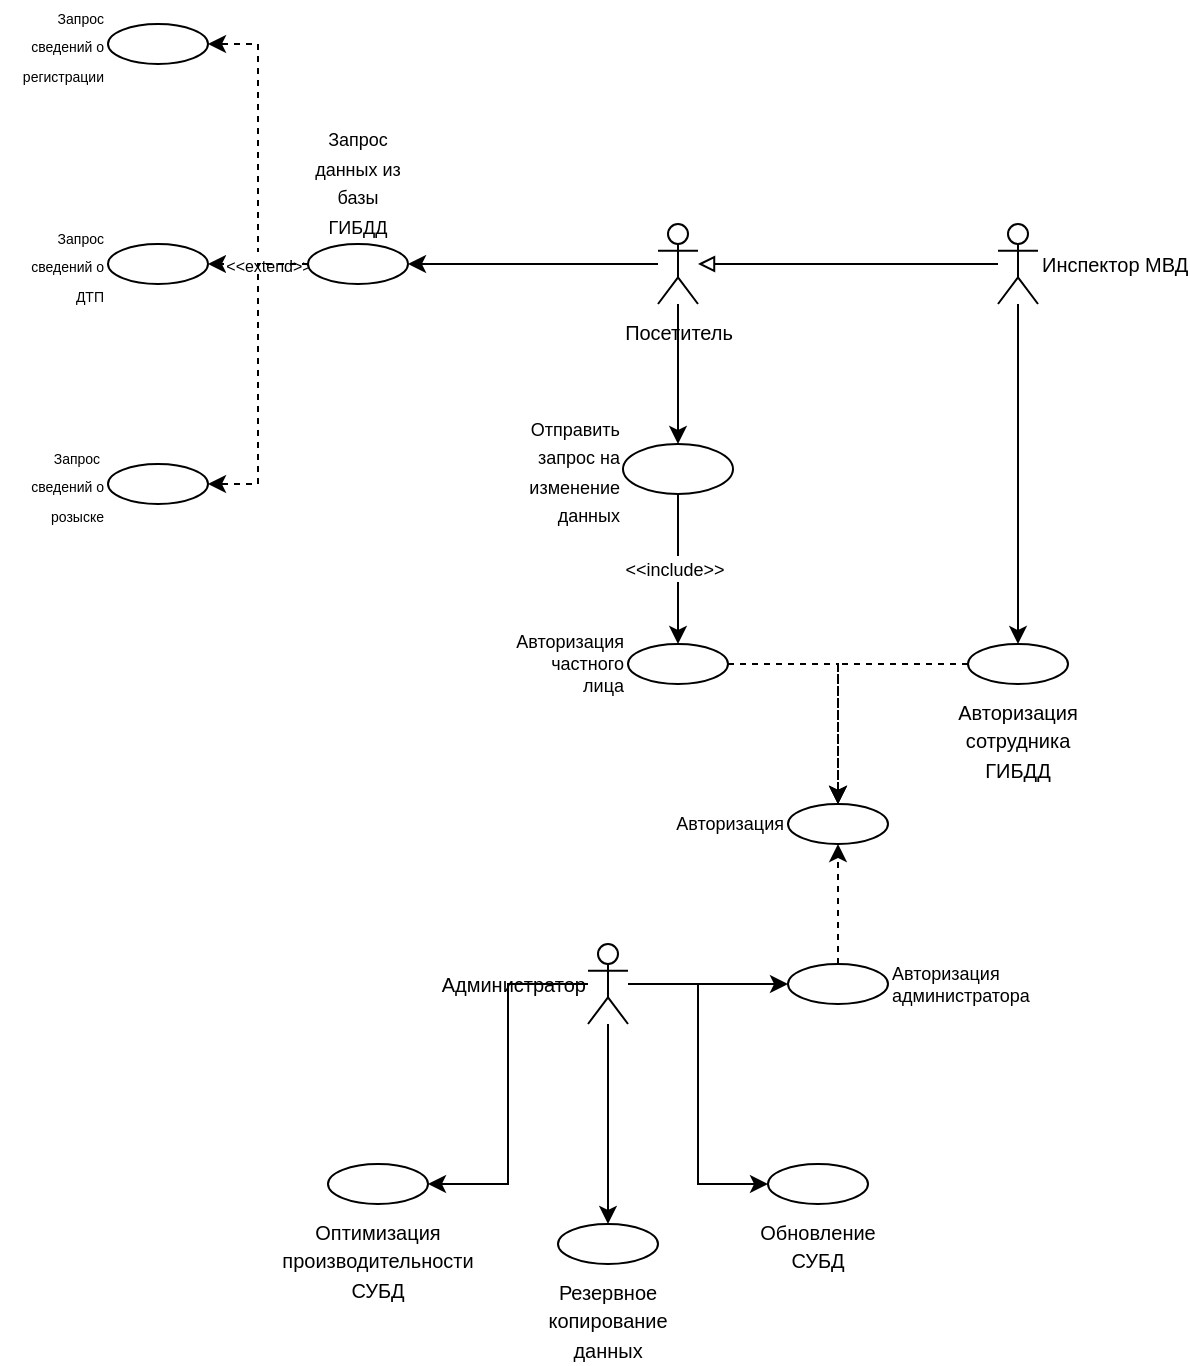 <mxfile version="24.7.12">
  <diagram name="Страница — 1" id="hDQKMBxuKBG5lj5dk2z1">
    <mxGraphModel dx="913" dy="461" grid="1" gridSize="10" guides="1" tooltips="1" connect="1" arrows="1" fold="1" page="1" pageScale="1" pageWidth="827" pageHeight="1169" math="0" shadow="0">
      <root>
        <mxCell id="0" />
        <mxCell id="1" parent="0" />
        <mxCell id="RwbIdz6LGd90N_nzUWjb-36" value="" style="edgeStyle=orthogonalEdgeStyle;rounded=0;orthogonalLoop=1;jettySize=auto;html=1;" edge="1" parent="1" source="RwbIdz6LGd90N_nzUWjb-2" target="RwbIdz6LGd90N_nzUWjb-17">
          <mxGeometry relative="1" as="geometry" />
        </mxCell>
        <mxCell id="RwbIdz6LGd90N_nzUWjb-56" value="" style="edgeStyle=orthogonalEdgeStyle;rounded=0;orthogonalLoop=1;jettySize=auto;html=1;strokeWidth=1;endArrow=block;endFill=0;" edge="1" parent="1" source="RwbIdz6LGd90N_nzUWjb-2" target="RwbIdz6LGd90N_nzUWjb-3">
          <mxGeometry relative="1" as="geometry" />
        </mxCell>
        <mxCell id="RwbIdz6LGd90N_nzUWjb-2" value="&lt;font style=&quot;font-size: 10px;&quot;&gt;Инспектор МВД&lt;/font&gt;" style="shape=umlActor;verticalLabelPosition=middle;verticalAlign=middle;html=1;outlineConnect=0;labelPosition=right;align=left;" vertex="1" parent="1">
          <mxGeometry x="645" y="410" width="20" height="40" as="geometry" />
        </mxCell>
        <mxCell id="RwbIdz6LGd90N_nzUWjb-42" value="" style="edgeStyle=orthogonalEdgeStyle;rounded=0;orthogonalLoop=1;jettySize=auto;html=1;" edge="1" parent="1" source="RwbIdz6LGd90N_nzUWjb-3" target="RwbIdz6LGd90N_nzUWjb-23">
          <mxGeometry relative="1" as="geometry" />
        </mxCell>
        <mxCell id="RwbIdz6LGd90N_nzUWjb-66" value="" style="edgeStyle=orthogonalEdgeStyle;rounded=0;orthogonalLoop=1;jettySize=auto;html=1;" edge="1" parent="1" source="RwbIdz6LGd90N_nzUWjb-3" target="RwbIdz6LGd90N_nzUWjb-65">
          <mxGeometry relative="1" as="geometry" />
        </mxCell>
        <mxCell id="RwbIdz6LGd90N_nzUWjb-3" value="&lt;font style=&quot;font-size: 10px;&quot;&gt;Посетитель&lt;/font&gt;" style="shape=umlActor;verticalLabelPosition=bottom;verticalAlign=top;html=1;outlineConnect=0;" vertex="1" parent="1">
          <mxGeometry x="475" y="410" width="20" height="40" as="geometry" />
        </mxCell>
        <mxCell id="RwbIdz6LGd90N_nzUWjb-81" value="" style="edgeStyle=orthogonalEdgeStyle;rounded=0;orthogonalLoop=1;jettySize=auto;html=1;" edge="1" parent="1" source="RwbIdz6LGd90N_nzUWjb-5" target="RwbIdz6LGd90N_nzUWjb-79">
          <mxGeometry relative="1" as="geometry" />
        </mxCell>
        <mxCell id="RwbIdz6LGd90N_nzUWjb-87" value="" style="edgeStyle=orthogonalEdgeStyle;rounded=0;orthogonalLoop=1;jettySize=auto;html=1;" edge="1" parent="1" source="RwbIdz6LGd90N_nzUWjb-5" target="RwbIdz6LGd90N_nzUWjb-84">
          <mxGeometry relative="1" as="geometry" />
        </mxCell>
        <mxCell id="RwbIdz6LGd90N_nzUWjb-90" style="edgeStyle=orthogonalEdgeStyle;rounded=0;orthogonalLoop=1;jettySize=auto;html=1;entryX=1;entryY=0.5;entryDx=0;entryDy=0;" edge="1" parent="1" source="RwbIdz6LGd90N_nzUWjb-5" target="RwbIdz6LGd90N_nzUWjb-86">
          <mxGeometry relative="1" as="geometry" />
        </mxCell>
        <mxCell id="RwbIdz6LGd90N_nzUWjb-91" style="edgeStyle=orthogonalEdgeStyle;rounded=0;orthogonalLoop=1;jettySize=auto;html=1;entryX=0;entryY=0.5;entryDx=0;entryDy=0;" edge="1" parent="1" source="RwbIdz6LGd90N_nzUWjb-5" target="RwbIdz6LGd90N_nzUWjb-85">
          <mxGeometry relative="1" as="geometry" />
        </mxCell>
        <mxCell id="RwbIdz6LGd90N_nzUWjb-5" value="&lt;font style=&quot;font-size: 10px;&quot;&gt;Администратор&lt;/font&gt;" style="shape=umlActor;verticalLabelPosition=middle;verticalAlign=middle;html=1;outlineConnect=0;labelPosition=left;align=right;" vertex="1" parent="1">
          <mxGeometry x="440" y="770" width="20" height="40" as="geometry" />
        </mxCell>
        <mxCell id="RwbIdz6LGd90N_nzUWjb-16" value="&lt;font style=&quot;font-size: 9px;&quot;&gt;Авторизация&lt;/font&gt;" style="ellipse;whiteSpace=wrap;html=1;labelPosition=left;verticalLabelPosition=middle;align=right;verticalAlign=middle;fontSize=9;labelBorderColor=none;" vertex="1" parent="1">
          <mxGeometry x="540" y="700" width="50" height="20" as="geometry" />
        </mxCell>
        <mxCell id="RwbIdz6LGd90N_nzUWjb-26" value="" style="edgeStyle=orthogonalEdgeStyle;rounded=0;orthogonalLoop=1;jettySize=auto;html=1;dashed=1;" edge="1" parent="1" source="RwbIdz6LGd90N_nzUWjb-24" target="RwbIdz6LGd90N_nzUWjb-16">
          <mxGeometry relative="1" as="geometry" />
        </mxCell>
        <mxCell id="RwbIdz6LGd90N_nzUWjb-74" style="edgeStyle=orthogonalEdgeStyle;rounded=0;orthogonalLoop=1;jettySize=auto;html=1;exitX=0;exitY=0.5;exitDx=0;exitDy=0;entryX=0.5;entryY=0;entryDx=0;entryDy=0;dashed=1;" edge="1" parent="1" source="RwbIdz6LGd90N_nzUWjb-17" target="RwbIdz6LGd90N_nzUWjb-16">
          <mxGeometry relative="1" as="geometry" />
        </mxCell>
        <mxCell id="RwbIdz6LGd90N_nzUWjb-17" value="&lt;font style=&quot;font-size: 10px;&quot;&gt;Авторизация сотрудника ГИБДД&lt;/font&gt;" style="ellipse;whiteSpace=wrap;html=1;labelPosition=center;verticalLabelPosition=bottom;align=center;verticalAlign=top;" vertex="1" parent="1">
          <mxGeometry x="630" y="620" width="50" height="20" as="geometry" />
        </mxCell>
        <mxCell id="RwbIdz6LGd90N_nzUWjb-46" style="edgeStyle=orthogonalEdgeStyle;rounded=0;orthogonalLoop=1;jettySize=auto;html=1;exitX=0;exitY=0.5;exitDx=0;exitDy=0;entryX=1;entryY=0.5;entryDx=0;entryDy=0;dashed=1;" edge="1" parent="1" source="RwbIdz6LGd90N_nzUWjb-23" target="RwbIdz6LGd90N_nzUWjb-37">
          <mxGeometry relative="1" as="geometry" />
        </mxCell>
        <mxCell id="RwbIdz6LGd90N_nzUWjb-47" style="edgeStyle=orthogonalEdgeStyle;rounded=0;orthogonalLoop=1;jettySize=auto;html=1;entryX=1;entryY=0.5;entryDx=0;entryDy=0;dashed=1;" edge="1" parent="1" source="RwbIdz6LGd90N_nzUWjb-23" target="RwbIdz6LGd90N_nzUWjb-43">
          <mxGeometry relative="1" as="geometry" />
        </mxCell>
        <mxCell id="RwbIdz6LGd90N_nzUWjb-50" value="&lt;font style=&quot;font-size: 8px;&quot;&gt;&amp;lt;&amp;lt;extend&amp;gt;&amp;gt;&lt;/font&gt;" style="edgeLabel;html=1;align=center;verticalAlign=middle;resizable=0;points=[];" vertex="1" connectable="0" parent="RwbIdz6LGd90N_nzUWjb-47">
          <mxGeometry x="0.385" y="1" relative="1" as="geometry">
            <mxPoint x="14" y="-1" as="offset" />
          </mxGeometry>
        </mxCell>
        <mxCell id="RwbIdz6LGd90N_nzUWjb-49" style="edgeStyle=orthogonalEdgeStyle;rounded=0;orthogonalLoop=1;jettySize=auto;html=1;exitX=0;exitY=0.5;exitDx=0;exitDy=0;entryX=1;entryY=0.5;entryDx=0;entryDy=0;dashed=1;" edge="1" parent="1" source="RwbIdz6LGd90N_nzUWjb-23" target="RwbIdz6LGd90N_nzUWjb-45">
          <mxGeometry relative="1" as="geometry" />
        </mxCell>
        <mxCell id="RwbIdz6LGd90N_nzUWjb-23" value="&lt;font style=&quot;font-size: 9px;&quot;&gt;Запрос данных из базы ГИБДД&lt;/font&gt;" style="ellipse;whiteSpace=wrap;html=1;labelPosition=center;verticalLabelPosition=top;align=center;verticalAlign=bottom;" vertex="1" parent="1">
          <mxGeometry x="300" y="420" width="50" height="20" as="geometry" />
        </mxCell>
        <mxCell id="RwbIdz6LGd90N_nzUWjb-27" value="" style="edgeStyle=orthogonalEdgeStyle;rounded=0;orthogonalLoop=1;jettySize=auto;html=1;dashed=1;" edge="1" parent="1" source="RwbIdz6LGd90N_nzUWjb-24" target="RwbIdz6LGd90N_nzUWjb-16">
          <mxGeometry relative="1" as="geometry" />
        </mxCell>
        <mxCell id="RwbIdz6LGd90N_nzUWjb-37" value="&lt;font style=&quot;font-size: 7px;&quot;&gt;Запрос сведений о регистрации&lt;/font&gt;" style="ellipse;whiteSpace=wrap;html=1;labelPosition=left;verticalLabelPosition=middle;align=right;verticalAlign=middle;" vertex="1" parent="1">
          <mxGeometry x="200" y="310" width="50" height="20" as="geometry" />
        </mxCell>
        <mxCell id="RwbIdz6LGd90N_nzUWjb-43" value="&lt;font style=&quot;font-size: 7px;&quot;&gt;Запрос сведений о ДТП&lt;/font&gt;" style="ellipse;whiteSpace=wrap;html=1;labelPosition=left;verticalLabelPosition=middle;align=right;verticalAlign=middle;" vertex="1" parent="1">
          <mxGeometry x="200" y="420" width="50" height="20" as="geometry" />
        </mxCell>
        <mxCell id="RwbIdz6LGd90N_nzUWjb-45" value="&lt;font style=&quot;font-size: 7px;&quot;&gt;Запрос&amp;nbsp; сведений о розыске&lt;/font&gt;" style="ellipse;whiteSpace=wrap;html=1;labelPosition=left;verticalLabelPosition=middle;align=right;verticalAlign=middle;" vertex="1" parent="1">
          <mxGeometry x="200" y="530" width="50" height="20" as="geometry" />
        </mxCell>
        <mxCell id="RwbIdz6LGd90N_nzUWjb-71" value="" style="edgeStyle=orthogonalEdgeStyle;rounded=0;orthogonalLoop=1;jettySize=auto;html=1;" edge="1" parent="1" source="RwbIdz6LGd90N_nzUWjb-65" target="RwbIdz6LGd90N_nzUWjb-24">
          <mxGeometry relative="1" as="geometry" />
        </mxCell>
        <mxCell id="RwbIdz6LGd90N_nzUWjb-72" value="&lt;font style=&quot;font-size: 9px;&quot;&gt;&amp;lt;&amp;lt;include&amp;gt;&amp;gt;&lt;/font&gt;" style="edgeLabel;html=1;align=center;verticalAlign=middle;resizable=0;points=[];" vertex="1" connectable="0" parent="RwbIdz6LGd90N_nzUWjb-71">
          <mxGeometry x="-0.02" y="-2" relative="1" as="geometry">
            <mxPoint as="offset" />
          </mxGeometry>
        </mxCell>
        <mxCell id="RwbIdz6LGd90N_nzUWjb-65" value="&lt;font style=&quot;font-size: 9px;&quot;&gt;Отправить запрос на изменение данных&lt;/font&gt;" style="ellipse;whiteSpace=wrap;html=1;labelPosition=left;verticalLabelPosition=middle;align=right;verticalAlign=middle;" vertex="1" parent="1">
          <mxGeometry x="457.5" y="520" width="55" height="25" as="geometry" />
        </mxCell>
        <mxCell id="RwbIdz6LGd90N_nzUWjb-24" value="&lt;font style=&quot;font-size: 9px;&quot;&gt;Авторизация частного лица&lt;/font&gt;" style="ellipse;whiteSpace=wrap;html=1;labelPosition=left;verticalLabelPosition=middle;align=right;verticalAlign=middle;fontSize=9;" vertex="1" parent="1">
          <mxGeometry x="460" y="620" width="50" height="20" as="geometry" />
        </mxCell>
        <mxCell id="RwbIdz6LGd90N_nzUWjb-82" value="" style="edgeStyle=orthogonalEdgeStyle;rounded=0;orthogonalLoop=1;jettySize=auto;html=1;dashed=1;" edge="1" parent="1" source="RwbIdz6LGd90N_nzUWjb-79" target="RwbIdz6LGd90N_nzUWjb-16">
          <mxGeometry relative="1" as="geometry" />
        </mxCell>
        <mxCell id="RwbIdz6LGd90N_nzUWjb-79" value="&lt;font style=&quot;font-size: 9px;&quot;&gt;Авторизация администратора&lt;/font&gt;" style="ellipse;whiteSpace=wrap;html=1;labelPosition=right;verticalLabelPosition=middle;align=left;verticalAlign=middle;fontSize=9;" vertex="1" parent="1">
          <mxGeometry x="540" y="780" width="50" height="20" as="geometry" />
        </mxCell>
        <mxCell id="RwbIdz6LGd90N_nzUWjb-84" value="&lt;font style=&quot;font-size: 10px;&quot;&gt;Резервное копирование данных&lt;/font&gt;" style="ellipse;whiteSpace=wrap;html=1;labelPosition=center;verticalLabelPosition=bottom;align=center;verticalAlign=top;" vertex="1" parent="1">
          <mxGeometry x="425" y="910" width="50" height="20" as="geometry" />
        </mxCell>
        <mxCell id="RwbIdz6LGd90N_nzUWjb-85" value="&lt;span style=&quot;font-size: 10px;&quot;&gt;Обновление СУБД&lt;/span&gt;" style="ellipse;whiteSpace=wrap;html=1;labelPosition=center;verticalLabelPosition=bottom;align=center;verticalAlign=top;" vertex="1" parent="1">
          <mxGeometry x="530" y="880" width="50" height="20" as="geometry" />
        </mxCell>
        <mxCell id="RwbIdz6LGd90N_nzUWjb-86" value="&lt;span style=&quot;font-size: 10px;&quot;&gt;Оптимизация производительности СУБД&lt;/span&gt;" style="ellipse;whiteSpace=wrap;html=1;labelPosition=center;verticalLabelPosition=bottom;align=center;verticalAlign=top;" vertex="1" parent="1">
          <mxGeometry x="310" y="880" width="50" height="20" as="geometry" />
        </mxCell>
      </root>
    </mxGraphModel>
  </diagram>
</mxfile>

